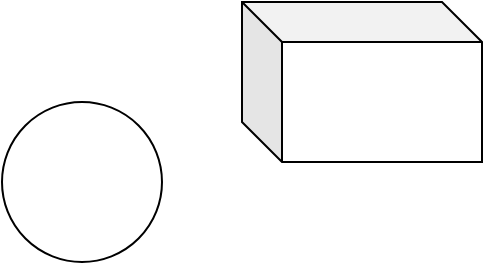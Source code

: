 <mxfile version="16.5.6" type="github"><diagram id="T5WDhGsxp12WXhNhWDJb" name="Page-1"><mxGraphModel dx="1422" dy="762" grid="1" gridSize="10" guides="1" tooltips="1" connect="1" arrows="1" fold="1" page="1" pageScale="1" pageWidth="827" pageHeight="1169" math="0" shadow="0"><root><mxCell id="0"/><mxCell id="1" parent="0"/><mxCell id="yaH57pjPyUkH-_hy6RwG-1" value="" style="ellipse;whiteSpace=wrap;html=1;aspect=fixed;" vertex="1" parent="1"><mxGeometry x="160" y="200" width="80" height="80" as="geometry"/></mxCell><mxCell id="yaH57pjPyUkH-_hy6RwG-2" value="" style="shape=cube;whiteSpace=wrap;html=1;boundedLbl=1;backgroundOutline=1;darkOpacity=0.05;darkOpacity2=0.1;" vertex="1" parent="1"><mxGeometry x="280" y="150" width="120" height="80" as="geometry"/></mxCell></root></mxGraphModel></diagram></mxfile>